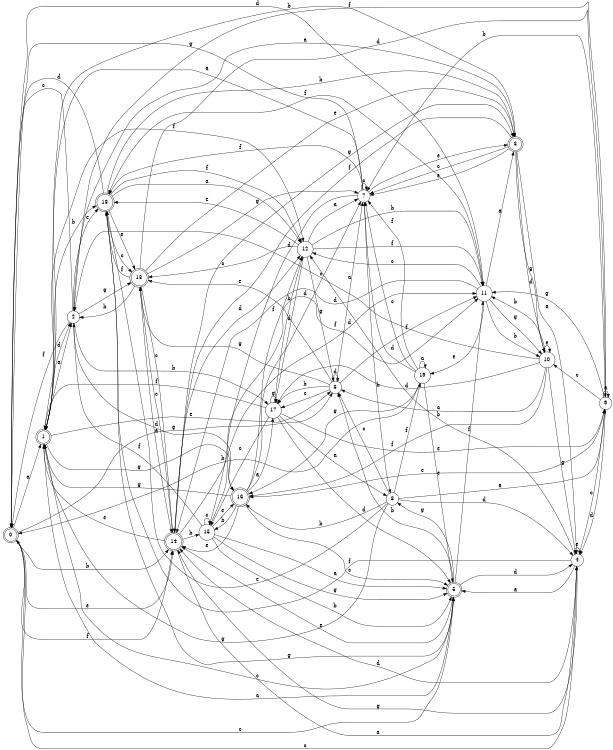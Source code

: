 digraph n16_10 {
__start0 [label="" shape="none"];

rankdir=LR;
size="8,5";

s0 [style="rounded,filled", color="black", fillcolor="white" shape="doublecircle", label="0"];
s1 [style="rounded,filled", color="black", fillcolor="white" shape="doublecircle", label="1"];
s2 [style="filled", color="black", fillcolor="white" shape="circle", label="2"];
s3 [style="rounded,filled", color="black", fillcolor="white" shape="doublecircle", label="3"];
s4 [style="filled", color="black", fillcolor="white" shape="circle", label="4"];
s5 [style="rounded,filled", color="black", fillcolor="white" shape="doublecircle", label="5"];
s6 [style="filled", color="black", fillcolor="white" shape="circle", label="6"];
s7 [style="filled", color="black", fillcolor="white" shape="circle", label="7"];
s8 [style="filled", color="black", fillcolor="white" shape="circle", label="8"];
s9 [style="filled", color="black", fillcolor="white" shape="circle", label="9"];
s10 [style="filled", color="black", fillcolor="white" shape="circle", label="10"];
s11 [style="filled", color="black", fillcolor="white" shape="circle", label="11"];
s12 [style="filled", color="black", fillcolor="white" shape="circle", label="12"];
s13 [style="rounded,filled", color="black", fillcolor="white" shape="doublecircle", label="13"];
s14 [style="rounded,filled", color="black", fillcolor="white" shape="doublecircle", label="14"];
s15 [style="filled", color="black", fillcolor="white" shape="circle", label="15"];
s16 [style="rounded,filled", color="black", fillcolor="white" shape="doublecircle", label="16"];
s17 [style="filled", color="black", fillcolor="white" shape="circle", label="17"];
s18 [style="rounded,filled", color="black", fillcolor="white" shape="doublecircle", label="18"];
s19 [style="filled", color="black", fillcolor="white" shape="circle", label="19"];
s0 -> s1 [label="a"];
s0 -> s14 [label="b"];
s0 -> s4 [label="c"];
s0 -> s11 [label="d"];
s0 -> s14 [label="e"];
s0 -> s14 [label="f"];
s0 -> s6 [label="g"];
s1 -> s2 [label="a"];
s1 -> s18 [label="b"];
s1 -> s5 [label="c"];
s1 -> s2 [label="d"];
s1 -> s6 [label="e"];
s1 -> s12 [label="f"];
s1 -> s16 [label="g"];
s2 -> s3 [label="a"];
s2 -> s17 [label="b"];
s2 -> s0 [label="c"];
s2 -> s16 [label="d"];
s2 -> s18 [label="e"];
s2 -> s0 [label="f"];
s2 -> s13 [label="g"];
s3 -> s4 [label="a"];
s3 -> s1 [label="b"];
s3 -> s7 [label="c"];
s3 -> s10 [label="d"];
s3 -> s7 [label="e"];
s3 -> s14 [label="f"];
s3 -> s10 [label="g"];
s4 -> s5 [label="a"];
s4 -> s12 [label="b"];
s4 -> s9 [label="c"];
s4 -> s14 [label="d"];
s4 -> s4 [label="e"];
s4 -> s18 [label="f"];
s4 -> s14 [label="g"];
s5 -> s1 [label="a"];
s5 -> s6 [label="b"];
s5 -> s0 [label="c"];
s5 -> s4 [label="d"];
s5 -> s14 [label="e"];
s5 -> s11 [label="f"];
s5 -> s8 [label="g"];
s6 -> s7 [label="a"];
s6 -> s17 [label="b"];
s6 -> s17 [label="c"];
s6 -> s6 [label="d"];
s6 -> s13 [label="e"];
s6 -> s11 [label="f"];
s6 -> s13 [label="g"];
s7 -> s1 [label="a"];
s7 -> s8 [label="b"];
s7 -> s7 [label="c"];
s7 -> s15 [label="d"];
s7 -> s3 [label="e"];
s7 -> s18 [label="f"];
s7 -> s0 [label="g"];
s8 -> s9 [label="a"];
s8 -> s16 [label="b"];
s8 -> s6 [label="c"];
s8 -> s4 [label="d"];
s8 -> s18 [label="e"];
s8 -> s19 [label="f"];
s8 -> s1 [label="g"];
s9 -> s9 [label="a"];
s9 -> s7 [label="b"];
s9 -> s10 [label="c"];
s9 -> s4 [label="d"];
s9 -> s16 [label="e"];
s9 -> s2 [label="f"];
s9 -> s11 [label="g"];
s10 -> s6 [label="a"];
s10 -> s11 [label="b"];
s10 -> s2 [label="c"];
s10 -> s17 [label="d"];
s10 -> s10 [label="e"];
s10 -> s16 [label="f"];
s10 -> s4 [label="g"];
s11 -> s3 [label="a"];
s11 -> s10 [label="b"];
s11 -> s12 [label="c"];
s11 -> s14 [label="d"];
s11 -> s19 [label="e"];
s11 -> s18 [label="f"];
s11 -> s10 [label="g"];
s12 -> s7 [label="a"];
s12 -> s11 [label="b"];
s12 -> s13 [label="c"];
s12 -> s17 [label="d"];
s12 -> s18 [label="e"];
s12 -> s11 [label="f"];
s12 -> s6 [label="g"];
s13 -> s14 [label="a"];
s13 -> s2 [label="b"];
s13 -> s14 [label="c"];
s13 -> s9 [label="d"];
s13 -> s3 [label="e"];
s13 -> s18 [label="f"];
s13 -> s7 [label="g"];
s14 -> s4 [label="a"];
s14 -> s15 [label="b"];
s14 -> s13 [label="c"];
s14 -> s12 [label="d"];
s14 -> s1 [label="e"];
s14 -> s11 [label="f"];
s14 -> s3 [label="g"];
s15 -> s5 [label="a"];
s15 -> s5 [label="b"];
s15 -> s15 [label="c"];
s15 -> s11 [label="d"];
s15 -> s16 [label="e"];
s15 -> s2 [label="f"];
s15 -> s5 [label="g"];
s16 -> s17 [label="a"];
s16 -> s15 [label="b"];
s16 -> s5 [label="c"];
s16 -> s7 [label="d"];
s16 -> s14 [label="e"];
s16 -> s12 [label="f"];
s16 -> s1 [label="g"];
s17 -> s8 [label="a"];
s17 -> s12 [label="b"];
s17 -> s15 [label="c"];
s17 -> s5 [label="d"];
s17 -> s9 [label="e"];
s17 -> s1 [label="f"];
s17 -> s17 [label="g"];
s18 -> s12 [label="a"];
s18 -> s3 [label="b"];
s18 -> s13 [label="c"];
s18 -> s0 [label="d"];
s18 -> s13 [label="e"];
s18 -> s12 [label="f"];
s18 -> s5 [label="g"];
s19 -> s19 [label="a"];
s19 -> s0 [label="b"];
s19 -> s7 [label="c"];
s19 -> s7 [label="d"];
s19 -> s5 [label="e"];
s19 -> s7 [label="f"];
s19 -> s16 [label="g"];

}